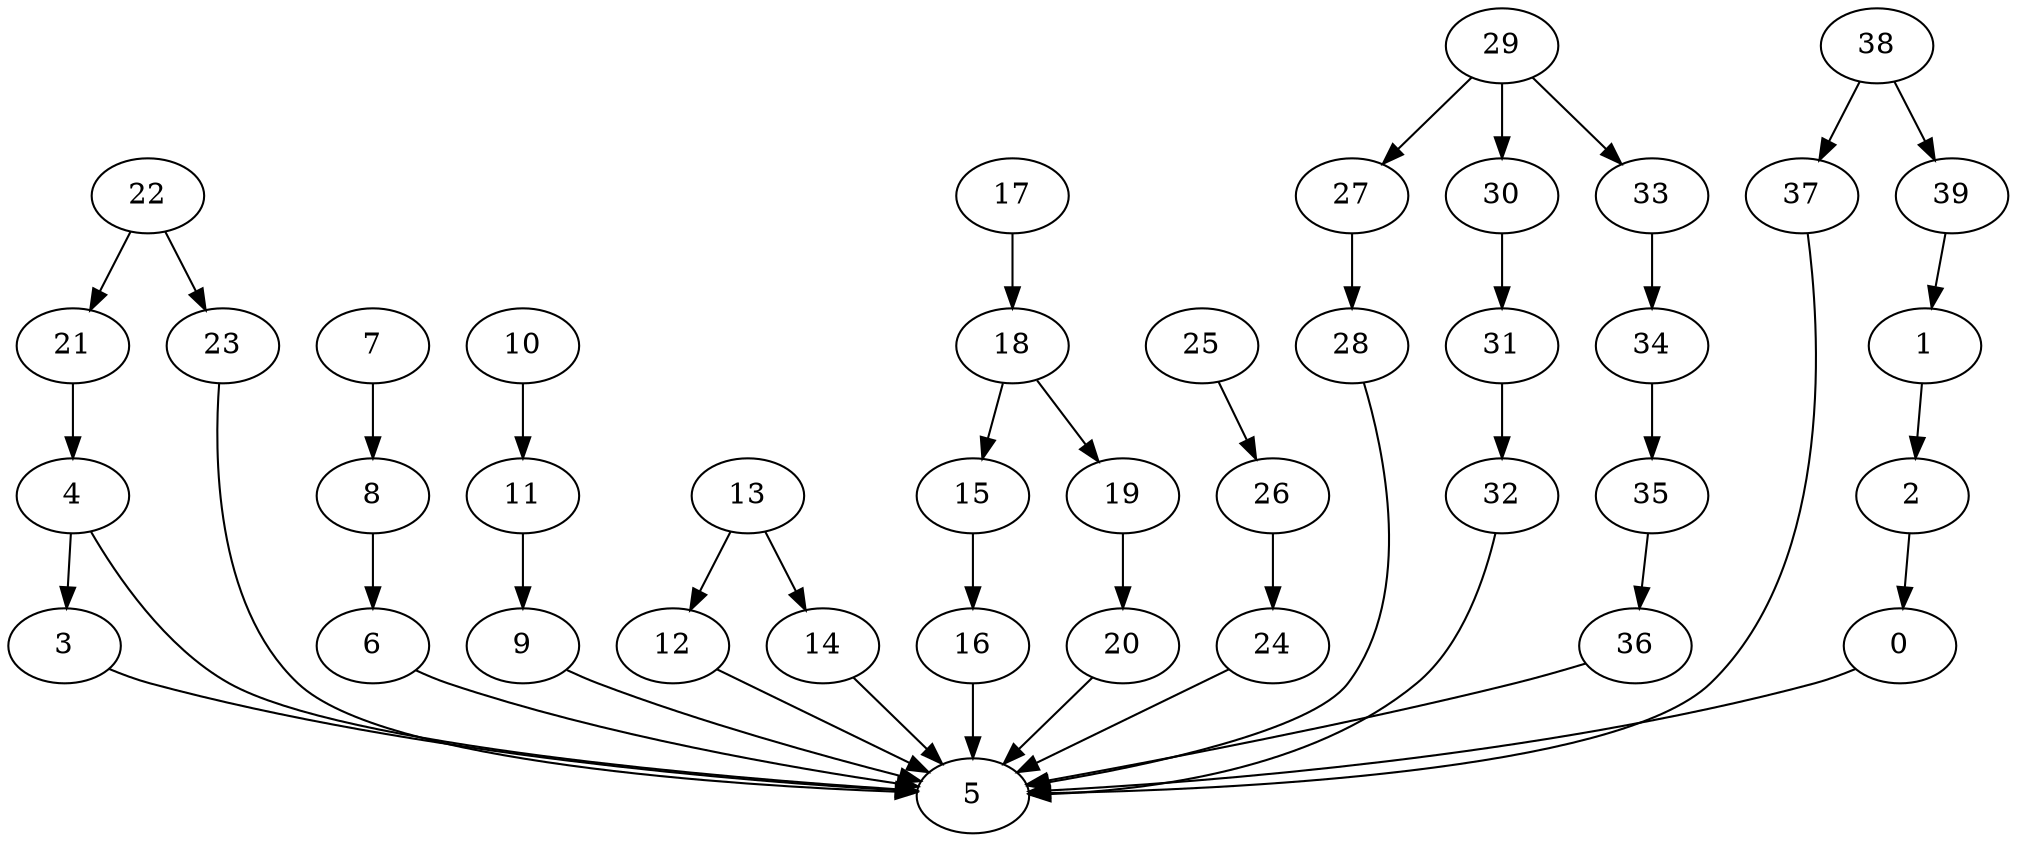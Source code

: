 strict digraph  {
0 [exec=169];
1 [exec=131];
2 [exec=147];
3 [exec=56];
4 [exec=95];
5 [exec=133];
6 [exec=65];
7 [exec=197];
8 [exec=62];
9 [exec=158];
10 [exec=58];
11 [exec=64];
12 [exec=71];
13 [exec=79];
14 [exec=67];
15 [exec=115];
16 [exec=82];
17 [exec=90];
18 [exec=97];
19 [exec=183];
20 [exec=50];
21 [exec=59];
22 [exec=51];
23 [exec=138];
24 [exec=82];
25 [exec=182];
26 [exec=199];
27 [exec=137];
28 [exec=116];
29 [exec=117];
30 [exec=157];
31 [exec=54];
32 [exec=192];
33 [exec=85];
34 [exec=64];
35 [exec=114];
36 [exec=58];
37 [exec=163];
38 [exec=68];
39 [exec=114];
0 -> 5  [comm=8];
1 -> 2  [comm=16];
2 -> 0  [comm=14];
3 -> 5  [comm=16];
4 -> 5  [comm=14];
4 -> 3  [comm=5];
6 -> 5  [comm=18];
7 -> 8  [comm=8];
8 -> 6  [comm=8];
9 -> 5  [comm=14];
10 -> 11  [comm=11];
11 -> 9  [comm=5];
12 -> 5  [comm=19];
13 -> 14  [comm=6];
13 -> 12  [comm=18];
14 -> 5  [comm=20];
15 -> 16  [comm=19];
16 -> 5  [comm=11];
17 -> 18  [comm=7];
18 -> 19  [comm=5];
18 -> 15  [comm=14];
19 -> 20  [comm=5];
20 -> 5  [comm=16];
21 -> 4  [comm=14];
22 -> 23  [comm=7];
22 -> 21  [comm=12];
23 -> 5  [comm=20];
24 -> 5  [comm=11];
25 -> 26  [comm=8];
26 -> 24  [comm=16];
27 -> 28  [comm=17];
28 -> 5  [comm=19];
29 -> 30  [comm=9];
29 -> 27  [comm=16];
29 -> 33  [comm=17];
30 -> 31  [comm=8];
31 -> 32  [comm=13];
32 -> 5  [comm=8];
33 -> 34  [comm=8];
34 -> 35  [comm=7];
35 -> 36  [comm=15];
36 -> 5  [comm=17];
37 -> 5  [comm=11];
38 -> 39  [comm=8];
38 -> 37  [comm=5];
39 -> 1  [comm=20];
}
